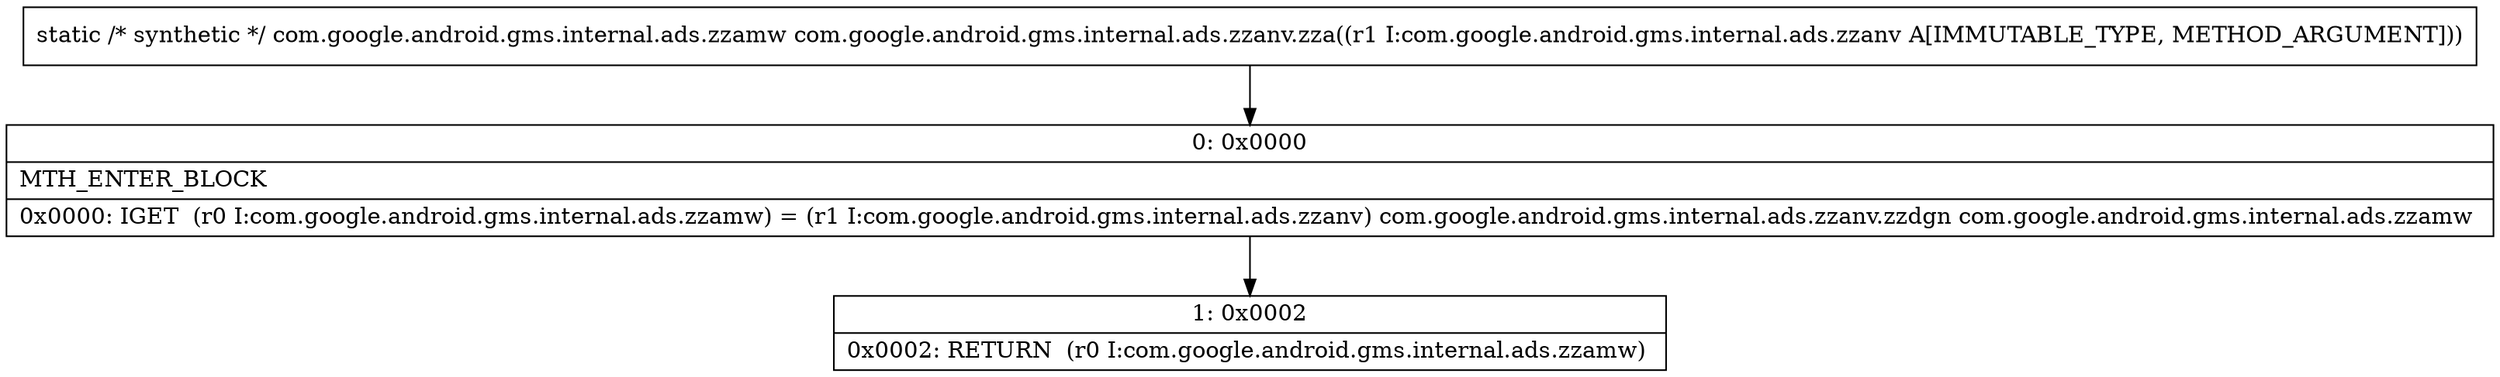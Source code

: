 digraph "CFG forcom.google.android.gms.internal.ads.zzanv.zza(Lcom\/google\/android\/gms\/internal\/ads\/zzanv;)Lcom\/google\/android\/gms\/internal\/ads\/zzamw;" {
Node_0 [shape=record,label="{0\:\ 0x0000|MTH_ENTER_BLOCK\l|0x0000: IGET  (r0 I:com.google.android.gms.internal.ads.zzamw) = (r1 I:com.google.android.gms.internal.ads.zzanv) com.google.android.gms.internal.ads.zzanv.zzdgn com.google.android.gms.internal.ads.zzamw \l}"];
Node_1 [shape=record,label="{1\:\ 0x0002|0x0002: RETURN  (r0 I:com.google.android.gms.internal.ads.zzamw) \l}"];
MethodNode[shape=record,label="{static \/* synthetic *\/ com.google.android.gms.internal.ads.zzamw com.google.android.gms.internal.ads.zzanv.zza((r1 I:com.google.android.gms.internal.ads.zzanv A[IMMUTABLE_TYPE, METHOD_ARGUMENT])) }"];
MethodNode -> Node_0;
Node_0 -> Node_1;
}

